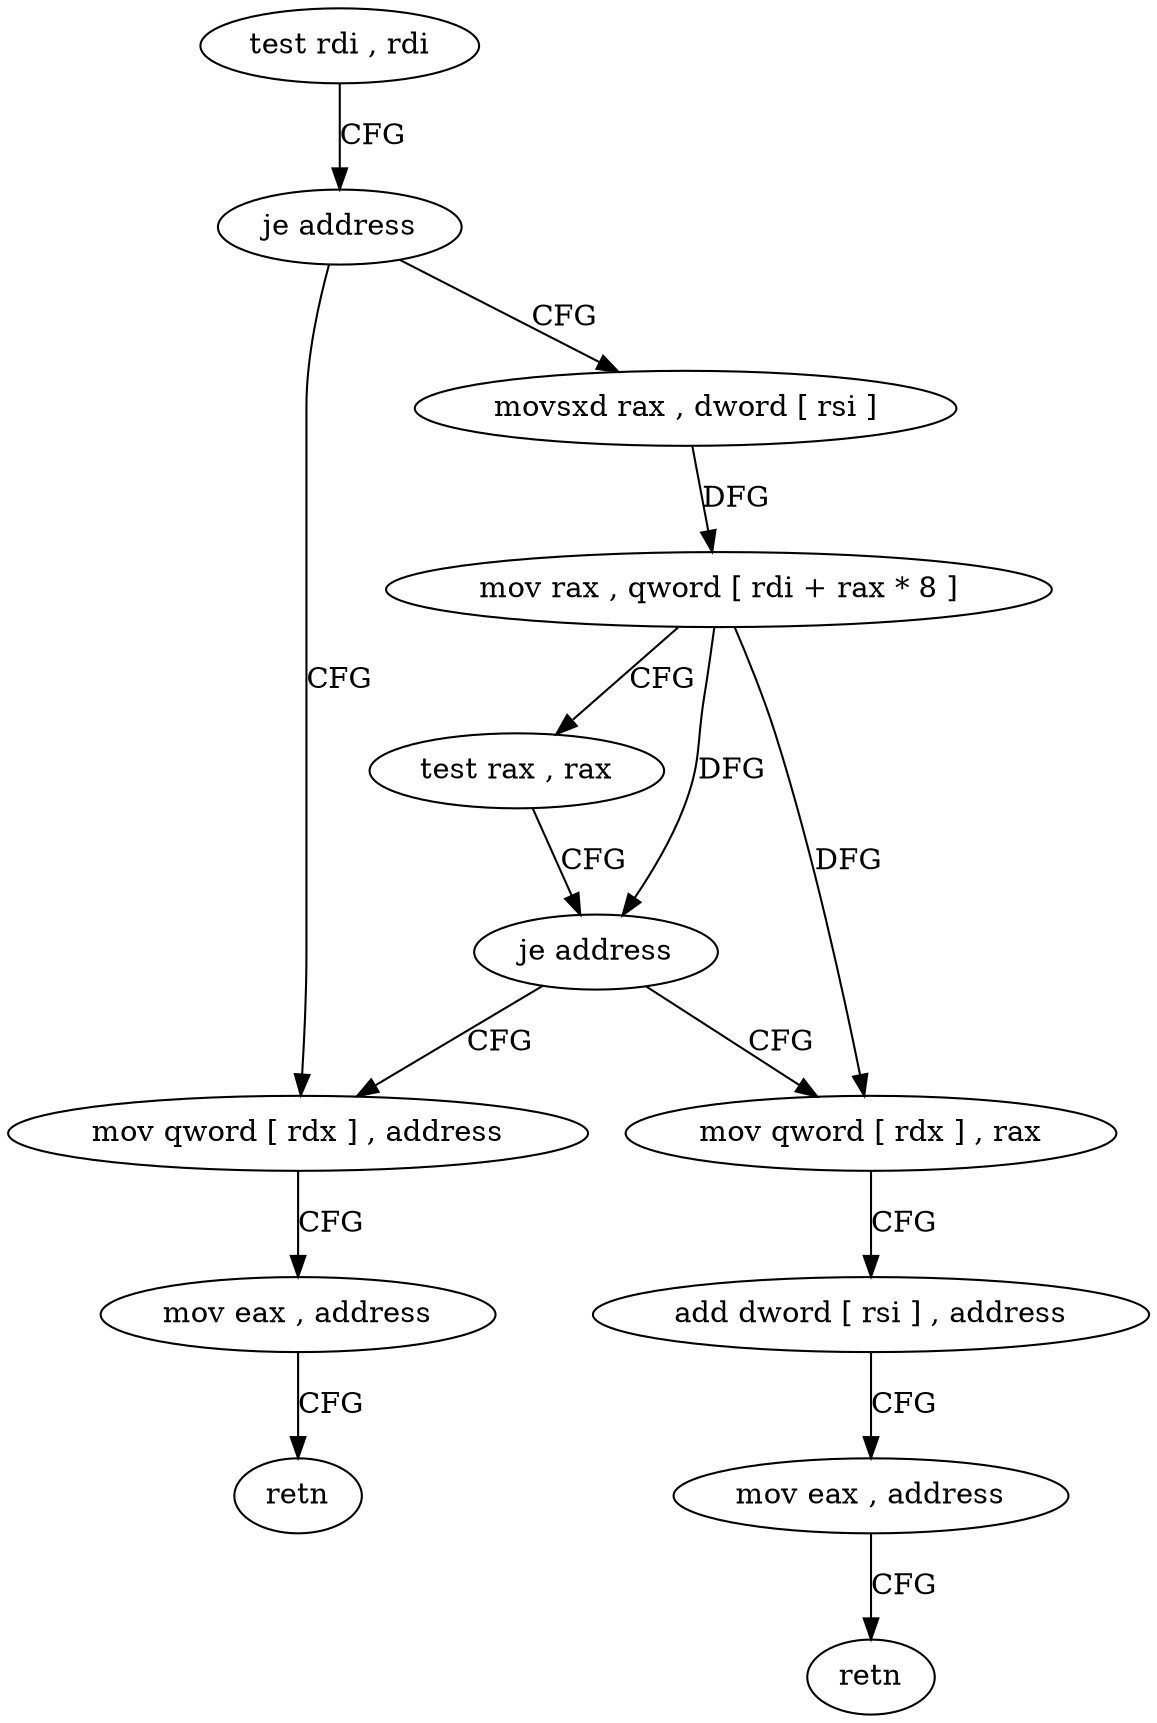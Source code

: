 digraph "func" {
"4241406" [label = "test rdi , rdi" ]
"4241409" [label = "je address" ]
"4241435" [label = "mov qword [ rdx ] , address" ]
"4241411" [label = "movsxd rax , dword [ rsi ]" ]
"4241442" [label = "mov eax , address" ]
"4241447" [label = "retn" ]
"4241414" [label = "mov rax , qword [ rdi + rax * 8 ]" ]
"4241418" [label = "test rax , rax" ]
"4241421" [label = "je address" ]
"4241423" [label = "mov qword [ rdx ] , rax" ]
"4241426" [label = "add dword [ rsi ] , address" ]
"4241429" [label = "mov eax , address" ]
"4241434" [label = "retn" ]
"4241406" -> "4241409" [ label = "CFG" ]
"4241409" -> "4241435" [ label = "CFG" ]
"4241409" -> "4241411" [ label = "CFG" ]
"4241435" -> "4241442" [ label = "CFG" ]
"4241411" -> "4241414" [ label = "DFG" ]
"4241442" -> "4241447" [ label = "CFG" ]
"4241414" -> "4241418" [ label = "CFG" ]
"4241414" -> "4241421" [ label = "DFG" ]
"4241414" -> "4241423" [ label = "DFG" ]
"4241418" -> "4241421" [ label = "CFG" ]
"4241421" -> "4241435" [ label = "CFG" ]
"4241421" -> "4241423" [ label = "CFG" ]
"4241423" -> "4241426" [ label = "CFG" ]
"4241426" -> "4241429" [ label = "CFG" ]
"4241429" -> "4241434" [ label = "CFG" ]
}
